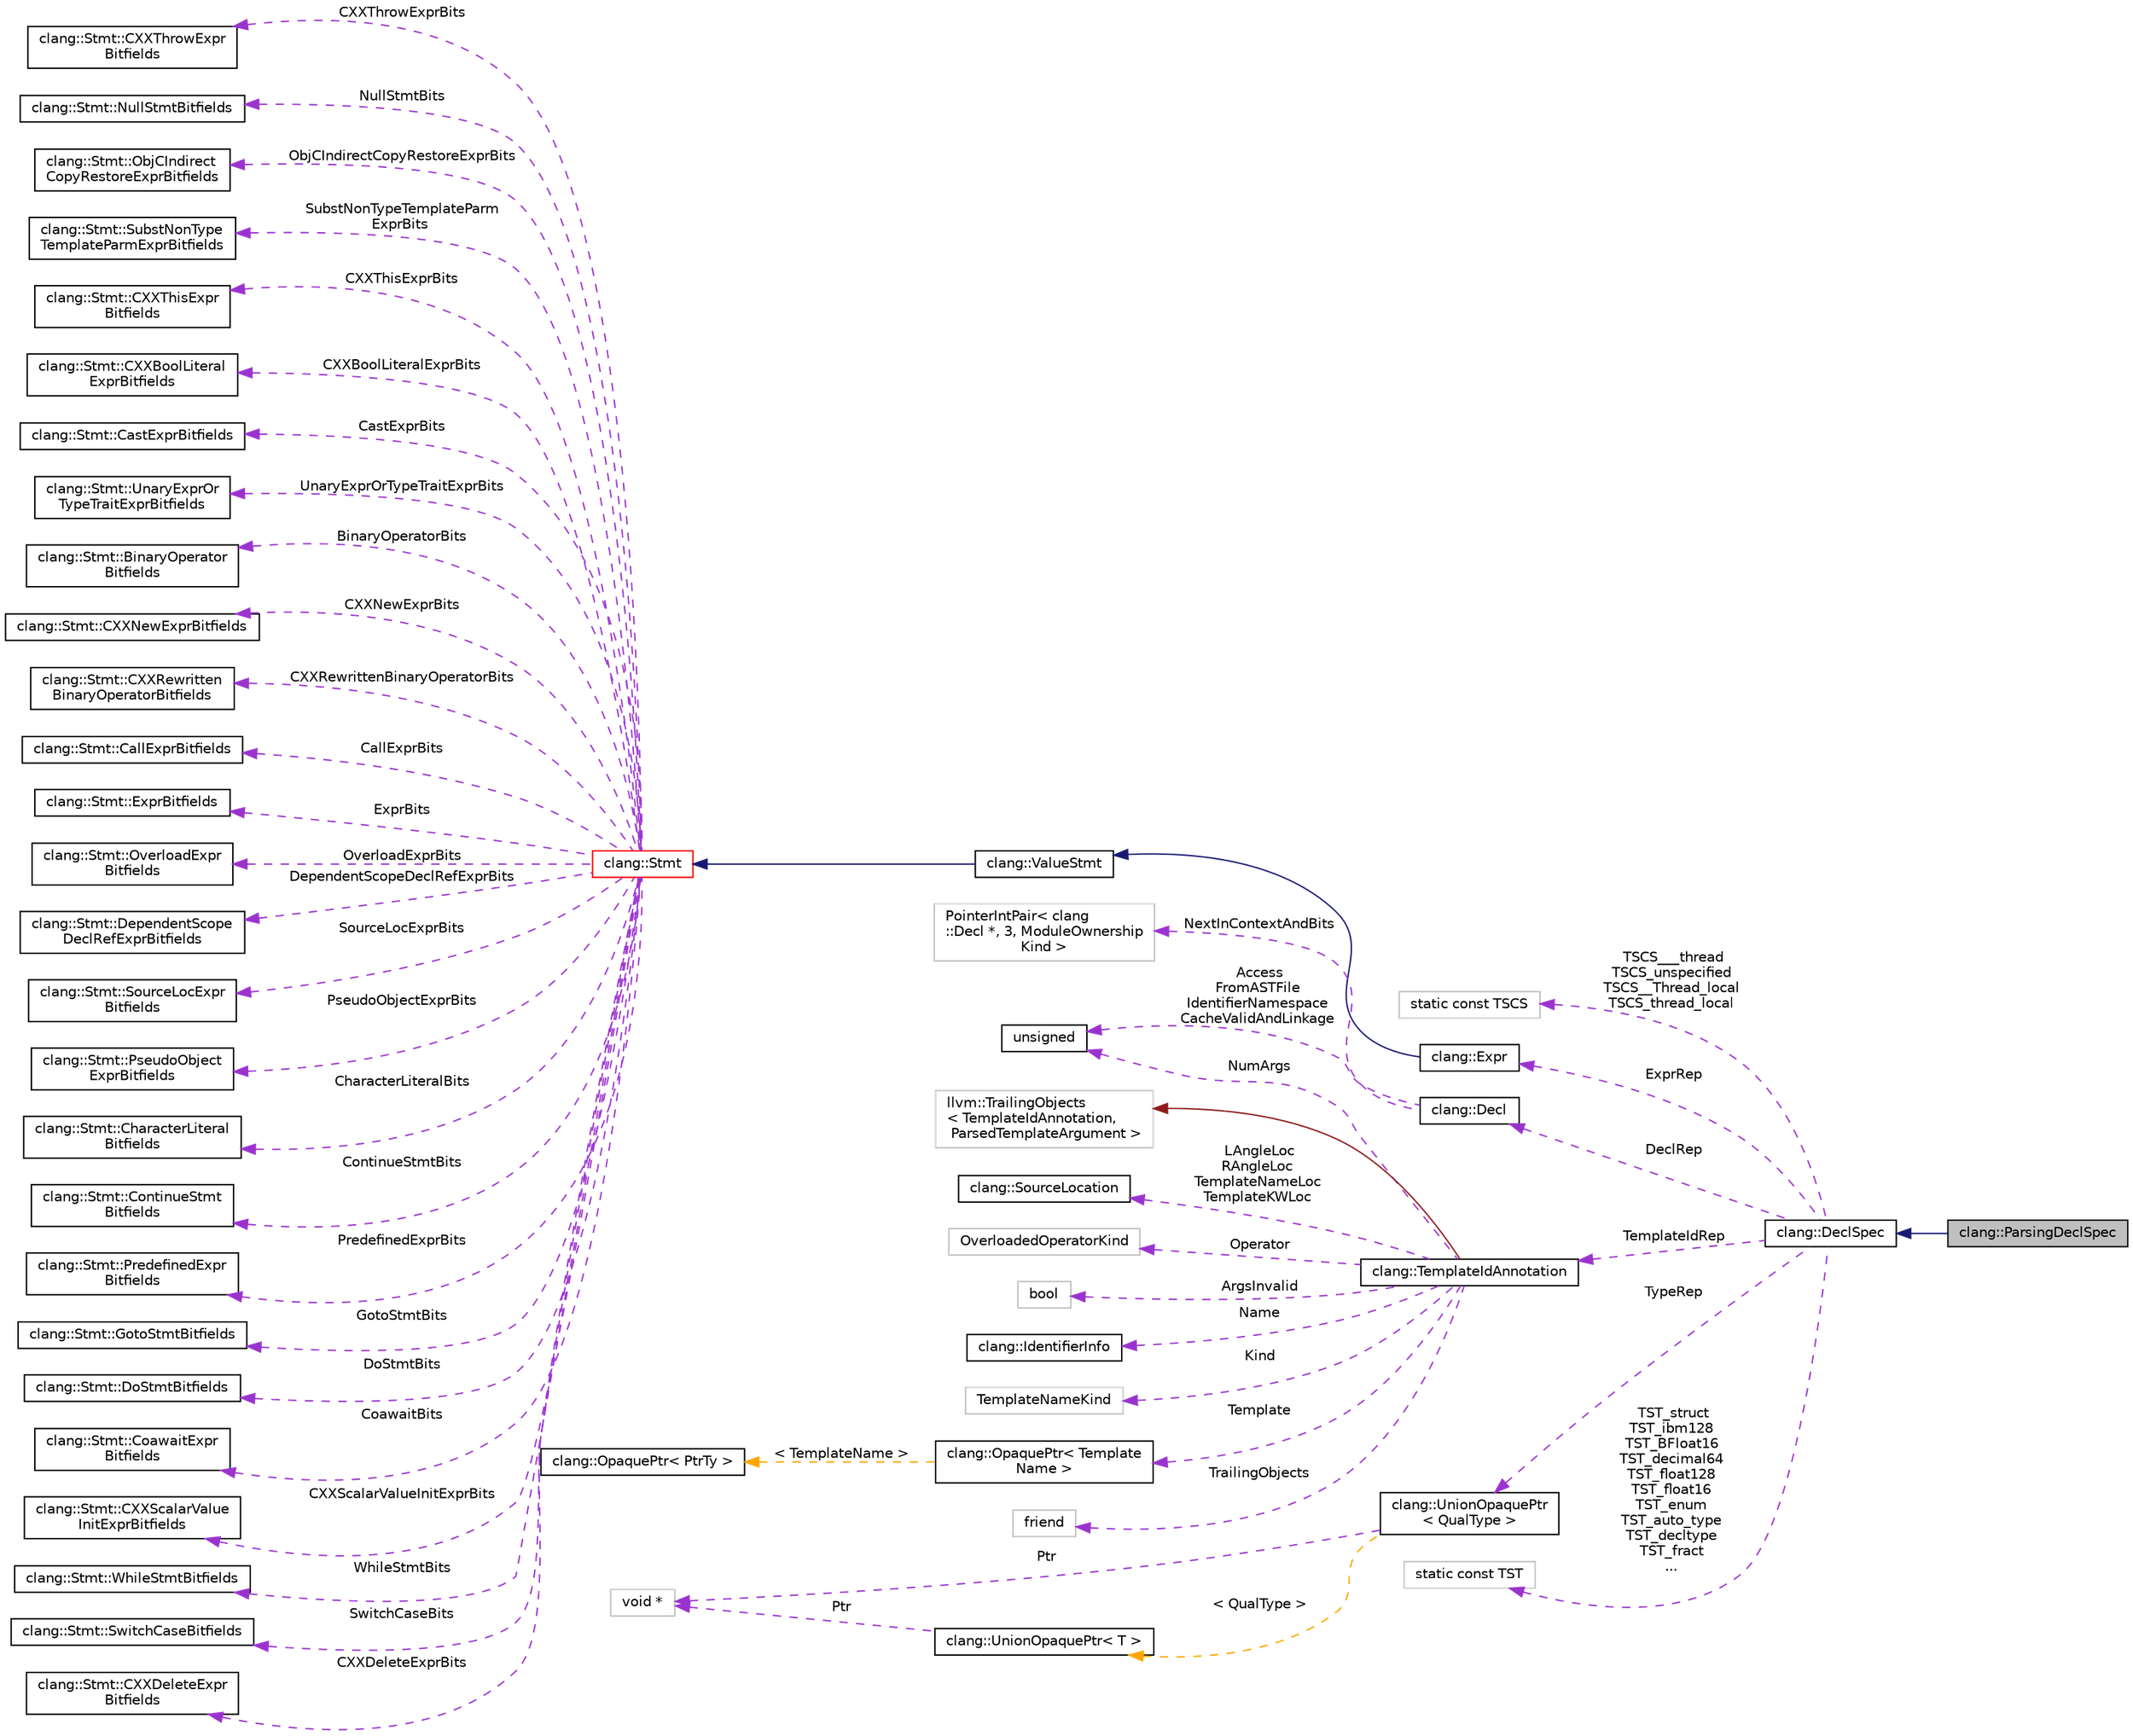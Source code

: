 digraph "clang::ParsingDeclSpec"
{
 // LATEX_PDF_SIZE
  bgcolor="transparent";
  edge [fontname="Helvetica",fontsize="10",labelfontname="Helvetica",labelfontsize="10"];
  node [fontname="Helvetica",fontsize="10",shape=record];
  rankdir="LR";
  Node1 [label="clang::ParsingDeclSpec",height=0.2,width=0.4,color="black", fillcolor="grey75", style="filled", fontcolor="black",tooltip="A class for parsing a DeclSpec."];
  Node2 -> Node1 [dir="back",color="midnightblue",fontsize="10",style="solid",fontname="Helvetica"];
  Node2 [label="clang::DeclSpec",height=0.2,width=0.4,color="black",URL="$classclang_1_1DeclSpec.html",tooltip="Captures information about \"declaration specifiers\"."];
  Node3 -> Node2 [dir="back",color="darkorchid3",fontsize="10",style="dashed",label=" TSCS___thread\nTSCS_unspecified\nTSCS__Thread_local\nTSCS_thread_local" ,fontname="Helvetica"];
  Node3 [label="static const TSCS",height=0.2,width=0.4,color="grey75",tooltip=" "];
  Node4 -> Node2 [dir="back",color="darkorchid3",fontsize="10",style="dashed",label=" ExprRep" ,fontname="Helvetica"];
  Node4 [label="clang::Expr",height=0.2,width=0.4,color="black",URL="$classclang_1_1Expr.html",tooltip="This represents one expression."];
  Node5 -> Node4 [dir="back",color="midnightblue",fontsize="10",style="solid",fontname="Helvetica"];
  Node5 [label="clang::ValueStmt",height=0.2,width=0.4,color="black",URL="$classclang_1_1ValueStmt.html",tooltip="Represents a statement that could possibly have a value and type."];
  Node6 -> Node5 [dir="back",color="midnightblue",fontsize="10",style="solid",fontname="Helvetica"];
  Node6 [label="clang::Stmt",height=0.2,width=0.4,color="red",URL="$classclang_1_1Stmt.html",tooltip="Stmt - This represents one statement."];
  Node7 -> Node6 [dir="back",color="darkorchid3",fontsize="10",style="dashed",label=" CXXThrowExprBits" ,fontname="Helvetica"];
  Node7 [label="clang::Stmt::CXXThrowExpr\lBitfields",height=0.2,width=0.4,color="black",URL="$classclang_1_1Stmt_1_1CXXThrowExprBitfields.html",tooltip=" "];
  Node8 -> Node6 [dir="back",color="darkorchid3",fontsize="10",style="dashed",label=" NullStmtBits" ,fontname="Helvetica"];
  Node8 [label="clang::Stmt::NullStmtBitfields",height=0.2,width=0.4,color="black",URL="$classclang_1_1Stmt_1_1NullStmtBitfields.html",tooltip=" "];
  Node9 -> Node6 [dir="back",color="darkorchid3",fontsize="10",style="dashed",label=" ObjCIndirectCopyRestoreExprBits" ,fontname="Helvetica"];
  Node9 [label="clang::Stmt::ObjCIndirect\lCopyRestoreExprBitfields",height=0.2,width=0.4,color="black",URL="$classclang_1_1Stmt_1_1ObjCIndirectCopyRestoreExprBitfields.html",tooltip=" "];
  Node10 -> Node6 [dir="back",color="darkorchid3",fontsize="10",style="dashed",label=" SubstNonTypeTemplateParm\lExprBits" ,fontname="Helvetica"];
  Node10 [label="clang::Stmt::SubstNonType\lTemplateParmExprBitfields",height=0.2,width=0.4,color="black",URL="$classclang_1_1Stmt_1_1SubstNonTypeTemplateParmExprBitfields.html",tooltip=" "];
  Node11 -> Node6 [dir="back",color="darkorchid3",fontsize="10",style="dashed",label=" CXXThisExprBits" ,fontname="Helvetica"];
  Node11 [label="clang::Stmt::CXXThisExpr\lBitfields",height=0.2,width=0.4,color="black",URL="$classclang_1_1Stmt_1_1CXXThisExprBitfields.html",tooltip=" "];
  Node12 -> Node6 [dir="back",color="darkorchid3",fontsize="10",style="dashed",label=" CXXBoolLiteralExprBits" ,fontname="Helvetica"];
  Node12 [label="clang::Stmt::CXXBoolLiteral\lExprBitfields",height=0.2,width=0.4,color="black",URL="$classclang_1_1Stmt_1_1CXXBoolLiteralExprBitfields.html",tooltip=" "];
  Node13 -> Node6 [dir="back",color="darkorchid3",fontsize="10",style="dashed",label=" CastExprBits" ,fontname="Helvetica"];
  Node13 [label="clang::Stmt::CastExprBitfields",height=0.2,width=0.4,color="black",URL="$classclang_1_1Stmt_1_1CastExprBitfields.html",tooltip=" "];
  Node14 -> Node6 [dir="back",color="darkorchid3",fontsize="10",style="dashed",label=" UnaryExprOrTypeTraitExprBits" ,fontname="Helvetica"];
  Node14 [label="clang::Stmt::UnaryExprOr\lTypeTraitExprBitfields",height=0.2,width=0.4,color="black",URL="$classclang_1_1Stmt_1_1UnaryExprOrTypeTraitExprBitfields.html",tooltip=" "];
  Node15 -> Node6 [dir="back",color="darkorchid3",fontsize="10",style="dashed",label=" BinaryOperatorBits" ,fontname="Helvetica"];
  Node15 [label="clang::Stmt::BinaryOperator\lBitfields",height=0.2,width=0.4,color="black",URL="$classclang_1_1Stmt_1_1BinaryOperatorBitfields.html",tooltip=" "];
  Node16 -> Node6 [dir="back",color="darkorchid3",fontsize="10",style="dashed",label=" CXXNewExprBits" ,fontname="Helvetica"];
  Node16 [label="clang::Stmt::CXXNewExprBitfields",height=0.2,width=0.4,color="black",URL="$classclang_1_1Stmt_1_1CXXNewExprBitfields.html",tooltip=" "];
  Node17 -> Node6 [dir="back",color="darkorchid3",fontsize="10",style="dashed",label=" CXXRewrittenBinaryOperatorBits" ,fontname="Helvetica"];
  Node17 [label="clang::Stmt::CXXRewritten\lBinaryOperatorBitfields",height=0.2,width=0.4,color="black",URL="$classclang_1_1Stmt_1_1CXXRewrittenBinaryOperatorBitfields.html",tooltip=" "];
  Node18 -> Node6 [dir="back",color="darkorchid3",fontsize="10",style="dashed",label=" CallExprBits" ,fontname="Helvetica"];
  Node18 [label="clang::Stmt::CallExprBitfields",height=0.2,width=0.4,color="black",URL="$classclang_1_1Stmt_1_1CallExprBitfields.html",tooltip=" "];
  Node19 -> Node6 [dir="back",color="darkorchid3",fontsize="10",style="dashed",label=" ExprBits" ,fontname="Helvetica"];
  Node19 [label="clang::Stmt::ExprBitfields",height=0.2,width=0.4,color="black",URL="$classclang_1_1Stmt_1_1ExprBitfields.html",tooltip=" "];
  Node20 -> Node6 [dir="back",color="darkorchid3",fontsize="10",style="dashed",label=" OverloadExprBits" ,fontname="Helvetica"];
  Node20 [label="clang::Stmt::OverloadExpr\lBitfields",height=0.2,width=0.4,color="black",URL="$classclang_1_1Stmt_1_1OverloadExprBitfields.html",tooltip=" "];
  Node21 -> Node6 [dir="back",color="darkorchid3",fontsize="10",style="dashed",label=" DependentScopeDeclRefExprBits" ,fontname="Helvetica"];
  Node21 [label="clang::Stmt::DependentScope\lDeclRefExprBitfields",height=0.2,width=0.4,color="black",URL="$classclang_1_1Stmt_1_1DependentScopeDeclRefExprBitfields.html",tooltip=" "];
  Node22 -> Node6 [dir="back",color="darkorchid3",fontsize="10",style="dashed",label=" SourceLocExprBits" ,fontname="Helvetica"];
  Node22 [label="clang::Stmt::SourceLocExpr\lBitfields",height=0.2,width=0.4,color="black",URL="$classclang_1_1Stmt_1_1SourceLocExprBitfields.html",tooltip=" "];
  Node23 -> Node6 [dir="back",color="darkorchid3",fontsize="10",style="dashed",label=" PseudoObjectExprBits" ,fontname="Helvetica"];
  Node23 [label="clang::Stmt::PseudoObject\lExprBitfields",height=0.2,width=0.4,color="black",URL="$classclang_1_1Stmt_1_1PseudoObjectExprBitfields.html",tooltip=" "];
  Node24 -> Node6 [dir="back",color="darkorchid3",fontsize="10",style="dashed",label=" CharacterLiteralBits" ,fontname="Helvetica"];
  Node24 [label="clang::Stmt::CharacterLiteral\lBitfields",height=0.2,width=0.4,color="black",URL="$classclang_1_1Stmt_1_1CharacterLiteralBitfields.html",tooltip=" "];
  Node25 -> Node6 [dir="back",color="darkorchid3",fontsize="10",style="dashed",label=" ContinueStmtBits" ,fontname="Helvetica"];
  Node25 [label="clang::Stmt::ContinueStmt\lBitfields",height=0.2,width=0.4,color="black",URL="$classclang_1_1Stmt_1_1ContinueStmtBitfields.html",tooltip=" "];
  Node26 -> Node6 [dir="back",color="darkorchid3",fontsize="10",style="dashed",label=" PredefinedExprBits" ,fontname="Helvetica"];
  Node26 [label="clang::Stmt::PredefinedExpr\lBitfields",height=0.2,width=0.4,color="black",URL="$classclang_1_1Stmt_1_1PredefinedExprBitfields.html",tooltip=" "];
  Node27 -> Node6 [dir="back",color="darkorchid3",fontsize="10",style="dashed",label=" GotoStmtBits" ,fontname="Helvetica"];
  Node27 [label="clang::Stmt::GotoStmtBitfields",height=0.2,width=0.4,color="black",URL="$classclang_1_1Stmt_1_1GotoStmtBitfields.html",tooltip=" "];
  Node28 -> Node6 [dir="back",color="darkorchid3",fontsize="10",style="dashed",label=" DoStmtBits" ,fontname="Helvetica"];
  Node28 [label="clang::Stmt::DoStmtBitfields",height=0.2,width=0.4,color="black",URL="$classclang_1_1Stmt_1_1DoStmtBitfields.html",tooltip=" "];
  Node29 -> Node6 [dir="back",color="darkorchid3",fontsize="10",style="dashed",label=" CoawaitBits" ,fontname="Helvetica"];
  Node29 [label="clang::Stmt::CoawaitExpr\lBitfields",height=0.2,width=0.4,color="black",URL="$classclang_1_1Stmt_1_1CoawaitExprBitfields.html",tooltip=" "];
  Node30 -> Node6 [dir="back",color="darkorchid3",fontsize="10",style="dashed",label=" CXXScalarValueInitExprBits" ,fontname="Helvetica"];
  Node30 [label="clang::Stmt::CXXScalarValue\lInitExprBitfields",height=0.2,width=0.4,color="black",URL="$classclang_1_1Stmt_1_1CXXScalarValueInitExprBitfields.html",tooltip=" "];
  Node31 -> Node6 [dir="back",color="darkorchid3",fontsize="10",style="dashed",label=" WhileStmtBits" ,fontname="Helvetica"];
  Node31 [label="clang::Stmt::WhileStmtBitfields",height=0.2,width=0.4,color="black",URL="$classclang_1_1Stmt_1_1WhileStmtBitfields.html",tooltip=" "];
  Node32 -> Node6 [dir="back",color="darkorchid3",fontsize="10",style="dashed",label=" SwitchCaseBits" ,fontname="Helvetica"];
  Node32 [label="clang::Stmt::SwitchCaseBitfields",height=0.2,width=0.4,color="black",URL="$classclang_1_1Stmt_1_1SwitchCaseBitfields.html",tooltip=" "];
  Node33 -> Node6 [dir="back",color="darkorchid3",fontsize="10",style="dashed",label=" CXXDeleteExprBits" ,fontname="Helvetica"];
  Node33 [label="clang::Stmt::CXXDeleteExpr\lBitfields",height=0.2,width=0.4,color="black",URL="$classclang_1_1Stmt_1_1CXXDeleteExprBitfields.html",tooltip=" "];
  Node70 -> Node2 [dir="back",color="darkorchid3",fontsize="10",style="dashed",label=" DeclRep" ,fontname="Helvetica"];
  Node70 [label="clang::Decl",height=0.2,width=0.4,color="black",URL="$classclang_1_1Decl.html",tooltip="Decl - This represents one declaration (or definition), e.g."];
  Node71 -> Node70 [dir="back",color="darkorchid3",fontsize="10",style="dashed",label=" NextInContextAndBits" ,fontname="Helvetica"];
  Node71 [label="PointerIntPair\< clang\l::Decl *, 3, ModuleOwnership\lKind \>",height=0.2,width=0.4,color="grey75",tooltip=" "];
  Node72 -> Node70 [dir="back",color="darkorchid3",fontsize="10",style="dashed",label=" Access\nFromASTFile\nIdentifierNamespace\nCacheValidAndLinkage" ,fontname="Helvetica"];
  Node72 [label="unsigned",height=0.2,width=0.4,color="black",URL="$classunsigned.html",tooltip=" "];
  Node73 -> Node2 [dir="back",color="darkorchid3",fontsize="10",style="dashed",label=" TypeRep" ,fontname="Helvetica"];
  Node73 [label="clang::UnionOpaquePtr\l\< QualType \>",height=0.2,width=0.4,color="black",URL="$structclang_1_1UnionOpaquePtr.html",tooltip=" "];
  Node74 -> Node73 [dir="back",color="darkorchid3",fontsize="10",style="dashed",label=" Ptr" ,fontname="Helvetica"];
  Node74 [label="void *",height=0.2,width=0.4,color="grey75",tooltip=" "];
  Node75 -> Node73 [dir="back",color="orange",fontsize="10",style="dashed",label=" \< QualType \>" ,fontname="Helvetica"];
  Node75 [label="clang::UnionOpaquePtr\< T \>",height=0.2,width=0.4,color="black",URL="$structclang_1_1UnionOpaquePtr.html",tooltip="UnionOpaquePtr - A version of OpaquePtr suitable for membership in a union."];
  Node74 -> Node75 [dir="back",color="darkorchid3",fontsize="10",style="dashed",label=" Ptr" ,fontname="Helvetica"];
  Node76 -> Node2 [dir="back",color="darkorchid3",fontsize="10",style="dashed",label=" TemplateIdRep" ,fontname="Helvetica"];
  Node76 [label="clang::TemplateIdAnnotation",height=0.2,width=0.4,color="black",URL="$structclang_1_1TemplateIdAnnotation.html",tooltip="Information about a template-id annotation token."];
  Node77 -> Node76 [dir="back",color="firebrick4",fontsize="10",style="solid",fontname="Helvetica"];
  Node77 [label="llvm::TrailingObjects\l\< TemplateIdAnnotation,\l ParsedTemplateArgument \>",height=0.2,width=0.4,color="grey75",tooltip=" "];
  Node78 -> Node76 [dir="back",color="darkorchid3",fontsize="10",style="dashed",label=" LAngleLoc\nRAngleLoc\nTemplateNameLoc\nTemplateKWLoc" ,fontname="Helvetica"];
  Node78 [label="clang::SourceLocation",height=0.2,width=0.4,color="black",URL="$classclang_1_1SourceLocation.html",tooltip="Encodes a location in the source."];
  Node79 -> Node76 [dir="back",color="darkorchid3",fontsize="10",style="dashed",label=" Operator" ,fontname="Helvetica"];
  Node79 [label="OverloadedOperatorKind",height=0.2,width=0.4,color="grey75",tooltip=" "];
  Node80 -> Node76 [dir="back",color="darkorchid3",fontsize="10",style="dashed",label=" ArgsInvalid" ,fontname="Helvetica"];
  Node80 [label="bool",height=0.2,width=0.4,color="grey75",tooltip=" "];
  Node81 -> Node76 [dir="back",color="darkorchid3",fontsize="10",style="dashed",label=" Name" ,fontname="Helvetica"];
  Node81 [label="clang::IdentifierInfo",height=0.2,width=0.4,color="black",URL="$classclang_1_1IdentifierInfo.html",tooltip="One of these records is kept for each identifier that is lexed."];
  Node72 -> Node76 [dir="back",color="darkorchid3",fontsize="10",style="dashed",label=" NumArgs" ,fontname="Helvetica"];
  Node82 -> Node76 [dir="back",color="darkorchid3",fontsize="10",style="dashed",label=" Kind" ,fontname="Helvetica"];
  Node82 [label="TemplateNameKind",height=0.2,width=0.4,color="grey75",tooltip=" "];
  Node83 -> Node76 [dir="back",color="darkorchid3",fontsize="10",style="dashed",label=" Template" ,fontname="Helvetica"];
  Node83 [label="clang::OpaquePtr\< Template\lName \>",height=0.2,width=0.4,color="black",URL="$classclang_1_1OpaquePtr.html",tooltip=" "];
  Node84 -> Node83 [dir="back",color="orange",fontsize="10",style="dashed",label=" \< TemplateName \>" ,fontname="Helvetica"];
  Node84 [label="clang::OpaquePtr\< PtrTy \>",height=0.2,width=0.4,color="black",URL="$classclang_1_1OpaquePtr.html",tooltip="Wrapper for void* pointer."];
  Node85 -> Node76 [dir="back",color="darkorchid3",fontsize="10",style="dashed",label=" TrailingObjects" ,fontname="Helvetica"];
  Node85 [label="friend",height=0.2,width=0.4,color="grey75",tooltip=" "];
  Node86 -> Node2 [dir="back",color="darkorchid3",fontsize="10",style="dashed",label=" TST_struct\nTST_ibm128\nTST_BFloat16\nTST_decimal64\nTST_float128\nTST_float16\nTST_enum\nTST_auto_type\nTST_decltype\nTST_fract\n..." ,fontname="Helvetica"];
  Node86 [label="static const TST",height=0.2,width=0.4,color="grey75",tooltip=" "];
}
